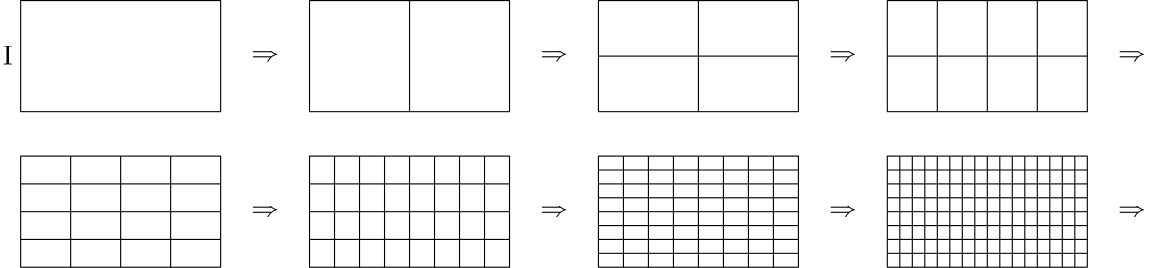 <?xml version="1.0"?>
<!DOCTYPE ipe SYSTEM "ipe.dtd">
<ipe version="70218" creator="Ipe 7.2.23">
<info created="D:20220913120850" modified="D:20220916034155"/>
<ipestyle name="basic">
<symbol name="arrow/arc(spx)">
<path stroke="sym-stroke" fill="sym-stroke" pen="sym-pen">
0 0 m
-1 0.333 l
-1 -0.333 l
h
</path>
</symbol>
<symbol name="arrow/farc(spx)">
<path stroke="sym-stroke" fill="white" pen="sym-pen">
0 0 m
-1 0.333 l
-1 -0.333 l
h
</path>
</symbol>
<symbol name="arrow/ptarc(spx)">
<path stroke="sym-stroke" fill="sym-stroke" pen="sym-pen">
0 0 m
-1 0.333 l
-0.8 0 l
-1 -0.333 l
h
</path>
</symbol>
<symbol name="arrow/fptarc(spx)">
<path stroke="sym-stroke" fill="white" pen="sym-pen">
0 0 m
-1 0.333 l
-0.8 0 l
-1 -0.333 l
h
</path>
</symbol>
<symbol name="mark/circle(sx)" transformations="translations">
<path fill="sym-stroke">
0.6 0 0 0.6 0 0 e
0.4 0 0 0.4 0 0 e
</path>
</symbol>
<symbol name="mark/disk(sx)" transformations="translations">
<path fill="sym-stroke">
0.6 0 0 0.6 0 0 e
</path>
</symbol>
<symbol name="mark/fdisk(sfx)" transformations="translations">
<group>
<path fill="sym-fill">
0.5 0 0 0.5 0 0 e
</path>
<path fill="sym-stroke" fillrule="eofill">
0.6 0 0 0.6 0 0 e
0.4 0 0 0.4 0 0 e
</path>
</group>
</symbol>
<symbol name="mark/box(sx)" transformations="translations">
<path fill="sym-stroke" fillrule="eofill">
-0.6 -0.6 m
0.6 -0.6 l
0.6 0.6 l
-0.6 0.6 l
h
-0.4 -0.4 m
0.4 -0.4 l
0.4 0.4 l
-0.4 0.4 l
h
</path>
</symbol>
<symbol name="mark/square(sx)" transformations="translations">
<path fill="sym-stroke">
-0.6 -0.6 m
0.6 -0.6 l
0.6 0.6 l
-0.6 0.6 l
h
</path>
</symbol>
<symbol name="mark/fsquare(sfx)" transformations="translations">
<group>
<path fill="sym-fill">
-0.5 -0.5 m
0.5 -0.5 l
0.5 0.5 l
-0.5 0.5 l
h
</path>
<path fill="sym-stroke" fillrule="eofill">
-0.6 -0.6 m
0.6 -0.6 l
0.6 0.6 l
-0.6 0.6 l
h
-0.4 -0.4 m
0.4 -0.4 l
0.4 0.4 l
-0.4 0.4 l
h
</path>
</group>
</symbol>
<symbol name="mark/cross(sx)" transformations="translations">
<group>
<path fill="sym-stroke">
-0.43 -0.57 m
0.57 0.43 l
0.43 0.57 l
-0.57 -0.43 l
h
</path>
<path fill="sym-stroke">
-0.43 0.57 m
0.57 -0.43 l
0.43 -0.57 l
-0.57 0.43 l
h
</path>
</group>
</symbol>
<symbol name="arrow/fnormal(spx)">
<path stroke="sym-stroke" fill="white" pen="sym-pen">
0 0 m
-1 0.333 l
-1 -0.333 l
h
</path>
</symbol>
<symbol name="arrow/pointed(spx)">
<path stroke="sym-stroke" fill="sym-stroke" pen="sym-pen">
0 0 m
-1 0.333 l
-0.8 0 l
-1 -0.333 l
h
</path>
</symbol>
<symbol name="arrow/fpointed(spx)">
<path stroke="sym-stroke" fill="white" pen="sym-pen">
0 0 m
-1 0.333 l
-0.8 0 l
-1 -0.333 l
h
</path>
</symbol>
<symbol name="arrow/linear(spx)">
<path stroke="sym-stroke" pen="sym-pen">
-1 0.333 m
0 0 l
-1 -0.333 l
</path>
</symbol>
<symbol name="arrow/fdouble(spx)">
<path stroke="sym-stroke" fill="white" pen="sym-pen">
0 0 m
-1 0.333 l
-1 -0.333 l
h
-1 0 m
-2 0.333 l
-2 -0.333 l
h
</path>
</symbol>
<symbol name="arrow/double(spx)">
<path stroke="sym-stroke" fill="sym-stroke" pen="sym-pen">
0 0 m
-1 0.333 l
-1 -0.333 l
h
-1 0 m
-2 0.333 l
-2 -0.333 l
h
</path>
</symbol>
<symbol name="arrow/mid-normal(spx)">
<path stroke="sym-stroke" fill="sym-stroke" pen="sym-pen">
0.5 0 m
-0.5 0.333 l
-0.5 -0.333 l
h
</path>
</symbol>
<symbol name="arrow/mid-fnormal(spx)">
<path stroke="sym-stroke" fill="white" pen="sym-pen">
0.5 0 m
-0.5 0.333 l
-0.5 -0.333 l
h
</path>
</symbol>
<symbol name="arrow/mid-pointed(spx)">
<path stroke="sym-stroke" fill="sym-stroke" pen="sym-pen">
0.5 0 m
-0.5 0.333 l
-0.3 0 l
-0.5 -0.333 l
h
</path>
</symbol>
<symbol name="arrow/mid-fpointed(spx)">
<path stroke="sym-stroke" fill="white" pen="sym-pen">
0.5 0 m
-0.5 0.333 l
-0.3 0 l
-0.5 -0.333 l
h
</path>
</symbol>
<symbol name="arrow/mid-double(spx)">
<path stroke="sym-stroke" fill="sym-stroke" pen="sym-pen">
1 0 m
0 0.333 l
0 -0.333 l
h
0 0 m
-1 0.333 l
-1 -0.333 l
h
</path>
</symbol>
<symbol name="arrow/mid-fdouble(spx)">
<path stroke="sym-stroke" fill="white" pen="sym-pen">
1 0 m
0 0.333 l
0 -0.333 l
h
0 0 m
-1 0.333 l
-1 -0.333 l
h
</path>
</symbol>
<anglesize name="22.5 deg" value="22.5"/>
<anglesize name="30 deg" value="30"/>
<anglesize name="45 deg" value="45"/>
<anglesize name="60 deg" value="60"/>
<anglesize name="90 deg" value="90"/>
<arrowsize name="large" value="10"/>
<arrowsize name="small" value="5"/>
<arrowsize name="tiny" value="3"/>
<color name="blue" value="0 0 1"/>
<color name="brown" value="0.647 0.165 0.165"/>
<color name="darkblue" value="0 0 0.545"/>
<color name="darkcyan" value="0 0.545 0.545"/>
<color name="darkgray" value="0.663"/>
<color name="darkgreen" value="0 0.392 0"/>
<color name="darkmagenta" value="0.545 0 0.545"/>
<color name="darkorange" value="1 0.549 0"/>
<color name="darkred" value="0.545 0 0"/>
<color name="gold" value="1 0.843 0"/>
<color name="gray" value="0.745"/>
<color name="green" value="0 1 0"/>
<color name="lightblue" value="0.678 0.847 0.902"/>
<color name="lightcyan" value="0.878 1 1"/>
<color name="lightgray" value="0.827"/>
<color name="lightgreen" value="0.565 0.933 0.565"/>
<color name="lightyellow" value="1 1 0.878"/>
<color name="navy" value="0 0 0.502"/>
<color name="orange" value="1 0.647 0"/>
<color name="pink" value="1 0.753 0.796"/>
<color name="purple" value="0.627 0.125 0.941"/>
<color name="red" value="1 0 0"/>
<color name="seagreen" value="0.18 0.545 0.341"/>
<color name="turquoise" value="0.251 0.878 0.816"/>
<color name="violet" value="0.933 0.51 0.933"/>
<color name="yellow" value="1 1 0"/>
<dashstyle name="dash dot dotted" value="[4 2 1 2 1 2] 0"/>
<dashstyle name="dash dotted" value="[4 2 1 2] 0"/>
<dashstyle name="dashed" value="[4] 0"/>
<dashstyle name="dotted" value="[1 3] 0"/>
<gridsize name="10 pts (~3.5 mm)" value="10"/>
<gridsize name="14 pts (~5 mm)" value="14"/>
<gridsize name="16 pts (~6 mm)" value="16"/>
<gridsize name="20 pts (~7 mm)" value="20"/>
<gridsize name="28 pts (~10 mm)" value="28"/>
<gridsize name="32 pts (~12 mm)" value="32"/>
<gridsize name="4 pts" value="4"/>
<gridsize name="56 pts (~20 mm)" value="56"/>
<gridsize name="8 pts (~3 mm)" value="8"/>
<opacity name="10%" value="0.1"/>
<opacity name="30%" value="0.3"/>
<opacity name="50%" value="0.5"/>
<opacity name="75%" value="0.75"/>
<pen name="fat" value="1.2"/>
<pen name="heavier" value="0.8"/>
<pen name="ultrafat" value="2"/>
<symbolsize name="large" value="5"/>
<symbolsize name="small" value="2"/>
<symbolsize name="tiny" value="1.1"/>
<textsize name="Huge" value="\Huge"/>
<textsize name="LARGE" value="\LARGE"/>
<textsize name="Large" value="\Large"/>
<textsize name="footnote" value="\footnotesize"/>
<textsize name="huge" value="\huge"/>
<textsize name="large" value="\large"/>
<textsize name="small" value="\small"/>
<textsize name="tiny" value="\tiny"/>
<textstyle name="center" begin="\begin{center}" end="\end{center}"/>
<textstyle name="item" begin="\begin{itemize}\item{}" end="\end{itemize}"/>
<textstyle name="itemize" begin="\begin{itemize}" end="\end{itemize}"/>
<tiling name="falling" angle="-60" step="4" width="1"/>
<tiling name="rising" angle="30" step="4" width="1"/>
</ipestyle>
<ipestyle name="specific">
<symbol name="arrow/arc(spx)">
<path stroke="sym-stroke" fill="sym-stroke" pen="sym-pen">
0 0 m
-1 0.333 l
-1 -0.333 l
h
</path>
</symbol>
<symbol name="arrow/farc(spx)">
<path stroke="sym-stroke" fill="white" pen="sym-pen">
0 0 m
-1 0.333 l
-1 -0.333 l
h
</path>
</symbol>
<symbol name="arrow/ptarc(spx)">
<path stroke="sym-stroke" fill="sym-stroke" pen="sym-pen">
0 0 m
-1 0.333 l
-0.8 0 l
-1 -0.333 l
h
</path>
</symbol>
<symbol name="arrow/fptarc(spx)">
<path stroke="sym-stroke" fill="white" pen="sym-pen">
0 0 m
-1 0.333 l
-0.8 0 l
-1 -0.333 l
h
</path>
</symbol>
<symbol name="mark/circle(sx)" transformations="translations">
<path fill="sym-stroke">
0.6 0 0 0.6 0 0 e
0.4 0 0 0.4 0 0 e
</path>
</symbol>
<symbol name="mark/disk(sx)" transformations="translations">
<path fill="sym-stroke">
0.6 0 0 0.6 0 0 e
</path>
</symbol>
<symbol name="mark/fdisk(sfx)" transformations="translations">
<group>
<path fill="sym-fill">
0.5 0 0 0.5 0 0 e
</path>
<path fill="sym-stroke" fillrule="eofill">
0.6 0 0 0.6 0 0 e
0.4 0 0 0.4 0 0 e
</path>
</group>
</symbol>
<symbol name="mark/box(sx)" transformations="translations">
<path fill="sym-stroke" fillrule="eofill">
-0.6 -0.6 m
0.6 -0.6 l
0.6 0.6 l
-0.6 0.6 l
h
-0.4 -0.4 m
0.4 -0.4 l
0.4 0.4 l
-0.4 0.4 l
h
</path>
</symbol>
<symbol name="mark/square(sx)" transformations="translations">
<path fill="sym-stroke">
-0.6 -0.6 m
0.6 -0.6 l
0.6 0.6 l
-0.6 0.6 l
h
</path>
</symbol>
<symbol name="mark/fsquare(sfx)" transformations="translations">
<group>
<path fill="sym-fill">
-0.5 -0.5 m
0.5 -0.5 l
0.5 0.5 l
-0.5 0.5 l
h
</path>
<path fill="sym-stroke" fillrule="eofill">
-0.6 -0.6 m
0.6 -0.6 l
0.6 0.6 l
-0.6 0.6 l
h
-0.4 -0.4 m
0.4 -0.4 l
0.4 0.4 l
-0.4 0.4 l
h
</path>
</group>
</symbol>
<symbol name="mark/cross(sx)" transformations="translations">
<group>
<path fill="sym-stroke">
-0.43 -0.57 m
0.57 0.43 l
0.43 0.57 l
-0.57 -0.43 l
h
</path>
<path fill="sym-stroke">
-0.43 0.57 m
0.57 -0.43 l
0.43 -0.57 l
-0.57 0.43 l
h
</path>
</group>
</symbol>
<symbol name="arrow/fnormal(spx)">
<path stroke="sym-stroke" fill="white" pen="sym-pen">
0 0 m
-1 0.333 l
-1 -0.333 l
h
</path>
</symbol>
<symbol name="arrow/pointed(spx)">
<path stroke="sym-stroke" fill="sym-stroke" pen="sym-pen">
0 0 m
-1 0.333 l
-0.8 0 l
-1 -0.333 l
h
</path>
</symbol>
<symbol name="arrow/fpointed(spx)">
<path stroke="sym-stroke" fill="white" pen="sym-pen">
0 0 m
-1 0.333 l
-0.8 0 l
-1 -0.333 l
h
</path>
</symbol>
<symbol name="arrow/linear(spx)">
<path stroke="sym-stroke" pen="sym-pen">
-1 0.333 m
0 0 l
-1 -0.333 l
</path>
</symbol>
<symbol name="arrow/fdouble(spx)">
<path stroke="sym-stroke" fill="white" pen="sym-pen">
0 0 m
-1 0.333 l
-1 -0.333 l
h
-1 0 m
-2 0.333 l
-2 -0.333 l
h
</path>
</symbol>
<symbol name="arrow/double(spx)">
<path stroke="sym-stroke" fill="sym-stroke" pen="sym-pen">
0 0 m
-1 0.333 l
-1 -0.333 l
h
-1 0 m
-2 0.333 l
-2 -0.333 l
h
</path>
</symbol>
<symbol name="arrow/mid-normal(spx)">
<path stroke="sym-stroke" fill="sym-stroke" pen="sym-pen">
0.5 0 m
-0.5 0.333 l
-0.5 -0.333 l
h
</path>
</symbol>
<symbol name="arrow/mid-fnormal(spx)">
<path stroke="sym-stroke" fill="white" pen="sym-pen">
0.5 0 m
-0.5 0.333 l
-0.5 -0.333 l
h
</path>
</symbol>
<symbol name="arrow/mid-pointed(spx)">
<path stroke="sym-stroke" fill="sym-stroke" pen="sym-pen">
0.5 0 m
-0.5 0.333 l
-0.3 0 l
-0.5 -0.333 l
h
</path>
</symbol>
<symbol name="arrow/mid-fpointed(spx)">
<path stroke="sym-stroke" fill="white" pen="sym-pen">
0.5 0 m
-0.5 0.333 l
-0.3 0 l
-0.5 -0.333 l
h
</path>
</symbol>
<symbol name="arrow/mid-double(spx)">
<path stroke="sym-stroke" fill="sym-stroke" pen="sym-pen">
1 0 m
0 0.333 l
0 -0.333 l
h
0 0 m
-1 0.333 l
-1 -0.333 l
h
</path>
</symbol>
<symbol name="arrow/mid-fdouble(spx)">
<path stroke="sym-stroke" fill="white" pen="sym-pen">
1 0 m
0 0.333 l
0 -0.333 l
h
0 0 m
-1 0.333 l
-1 -0.333 l
h
</path>
</symbol>
<anglesize name="22.5 deg" value="22.5"/>
<anglesize name="30 deg" value="30"/>
<anglesize name="45 deg" value="45"/>
<anglesize name="60 deg" value="60"/>
<anglesize name="90 deg" value="90"/>
<arrowsize name="large" value="10"/>
<arrowsize name="small" value="5"/>
<arrowsize name="tiny" value="3"/>
<color name="blue" value="0 0 1"/>
<color name="brown" value="0.647 0.165 0.165"/>
<color name="darkblue" value="0 0 0.545"/>
<color name="darkcyan" value="0 0.545 0.545"/>
<color name="darkgray" value="0.663"/>
<color name="darkgreen" value="0 0.392 0"/>
<color name="darkmagenta" value="0.545 0 0.545"/>
<color name="darkorange" value="1 0.549 0"/>
<color name="darkred" value="0.545 0 0"/>
<color name="gold" value="1 0.843 0"/>
<color name="gray" value="0.745"/>
<color name="green" value="0 1 0"/>
<color name="lightblue" value="0.678 0.847 0.902"/>
<color name="lightcyan" value="0.878 1 1"/>
<color name="lightgray" value="0.827"/>
<color name="lightgreen" value="0.565 0.933 0.565"/>
<color name="lightyellow" value="1 1 0.878"/>
<color name="navy" value="0 0 0.502"/>
<color name="orange" value="1 0.647 0"/>
<color name="pink" value="1 0.753 0.796"/>
<color name="purple" value="0.627 0.125 0.941"/>
<color name="red" value="1 0 0"/>
<color name="seagreen" value="0.18 0.545 0.341"/>
<color name="turquoise" value="0.251 0.878 0.816"/>
<color name="violet" value="0.933 0.51 0.933"/>
<color name="yellow" value="1 1 0"/>
<dashstyle name="dash dot dotted" value="[4 2 1 2 1 2] 0"/>
<dashstyle name="dash dotted" value="[4 2 1 2] 0"/>
<dashstyle name="dashed hfq" value="[2] 0"/>
<dashstyle name="dashed" value="[4] 0"/>
<dashstyle name="dotted" value="[1 3] 0"/>
<gridsize name="1 pts" value="1"/>
<gridsize name="10 pts (~3.5 mm)" value="10"/>
<gridsize name="14 pts (~5 mm)" value="14"/>
<gridsize name="16 pts (~6 mm)" value="16"/>
<gridsize name="2 pts" value="2"/>
<gridsize name="20 pts (~7 mm)" value="20"/>
<gridsize name="28 pts (~10 mm)" value="28"/>
<gridsize name="32 pts (~12 mm)" value="32"/>
<gridsize name="4 pts" value="4"/>
<gridsize name="56 pts (~20 mm)" value="56"/>
<gridsize name="8 pts (~3 mm)" value="8"/>
<opacity name="10%" value="0.1"/>
<opacity name="30%" value="0.3"/>
<opacity name="50%" value="0.5"/>
<opacity name="75%" value="0.75"/>
<pen name="fat" value="1.2"/>
<pen name="heavier" value="0.8"/>
<pen name="ultrafat" value="2"/>
<symbolsize name="large" value="5"/>
<symbolsize name="small" value="2"/>
<symbolsize name="tiny" value="1.1"/>
<textsize name="Huge" value="\Huge"/>
<textsize name="LARGE" value="\LARGE"/>
<textsize name="Large" value="\Large"/>
<textsize name="footnote" value="\footnotesize"/>
<textsize name="huge" value="\huge"/>
<textsize name="large" value="\large"/>
<textsize name="small" value="\small"/>
<textsize name="tiny" value="\tiny"/>
<textstyle name="center" begin="\begin{center}" end="\end{center}"/>
<textstyle name="item" begin="\begin{itemize}\item{}" end="\end{itemize}"/>
<textstyle name="itemize" begin="\begin{itemize}" end="\end{itemize}"/>
<preamble>
\usepackage{amsfonts, amsmath, amsthm, amssymb, mathtools}\DeclareMathSymbol{\shortminus}{\mathbin}{AMSa}{&quot;39}

</preamble>
<tiling name="falling" angle="-60" step="4" width="1"/>
<tiling name="rising" angle="30" step="4" width="1"/>
<tiling name="rising-2" angle="45" step="4" width="0.1"/>
<tiling name="falling-2" angle="-45" step="4" width="0.1"/>
<tiling name="vertical" angle="90" step="4" width="0.3"/>
<tiling name="horizontal" angle="0" step="4" width="0.3"/>
<tiling name="falling-3" angle="-45" step="2" width="0.5"/>
<tiling name="rising-3" angle="45" step="2" width="0.5"/>
<tiling name="rising-4" angle="45" step="4" width="0.2"/>
<tiling name="falling-4" angle="-45" step="4" width="0.2"/>
</ipestyle>
<page>
<layer name="alpha"/>
<view layers="alpha" active="alpha"/>
<path layer="alpha" stroke="black">
80 624 m
80 584 l
152 584 l
152 624 l
h
</path>
<path matrix="1 0 0 1 104 0" stroke="black">
80 624 m
80 584 l
152 584 l
152 624 l
h
</path>
<path matrix="1 0 0 1 208 0" stroke="black">
80 624 m
80 584 l
152 584 l
152 624 l
h
</path>
<path matrix="1 0 0 1 312 0" stroke="black">
80 624 m
80 584 l
152 584 l
152 624 l
h
</path>
<text matrix="1 0 0 1 -6.9815 -3.8275" transformations="translations" pos="170 606" stroke="black" type="label" width="9.963" height="3.655" depth="0" valign="baseline" style="math">\Rightarrow</text>
<text matrix="1 0 0 1 97.0185 -3.8275" transformations="translations" pos="170 606" stroke="black" type="label" width="9.963" height="3.655" depth="0" valign="baseline" style="math">\Rightarrow</text>
<text matrix="1 0 0 1 201.018 -3.8275" transformations="translations" pos="170 606" stroke="black" type="label" width="9.963" height="3.655" depth="0" valign="baseline" style="math">\Rightarrow</text>
<path stroke="black">
220 624 m
220 584 l
</path>
<path matrix="1 0 0 1 104 0" stroke="black">
220 624 m
220 584 l
</path>
<path stroke="black">
288 604 m
360 604 l
</path>
<path matrix="1 0 0 1 208 0" stroke="black">
220 624 m
220 584 l
</path>
<path matrix="1 0 0 1 104 0" stroke="black">
288 604 m
360 604 l
</path>
<path stroke="black">
410 624 m
410 584 l
</path>
<path matrix="1 0 0 1 36 0" stroke="black">
410 624 m
410 584 l
</path>
<text matrix="1 0 0 1 305.018 -3.8275" transformations="translations" pos="170 606" stroke="black" type="label" width="9.963" height="3.655" depth="0" valign="baseline" style="math">\Rightarrow</text>
<path matrix="1 0 0 1 0 -56" stroke="black">
80 624 m
80 584 l
152 584 l
152 624 l
h
</path>
<path matrix="1 0 0 1 -104 -56" stroke="black">
220 624 m
220 584 l
</path>
<path matrix="1 0 0 1 -208 -56" stroke="black">
288 604 m
360 604 l
</path>
<path matrix="1 0 0 1 -312 -56" stroke="black">
410 624 m
410 584 l
</path>
<path matrix="1 0 0 1 -276 -56" stroke="black">
410 624 m
410 584 l
</path>
<path matrix="1 0 0 1 104 -56" stroke="black">
80 624 m
80 584 l
152 584 l
152 624 l
h
</path>
<path matrix="1 0 0 1 0 -56" stroke="black">
220 624 m
220 584 l
</path>
<path matrix="1 0 0 1 -104 -56" stroke="black">
288 604 m
360 604 l
</path>
<path matrix="1 0 0 1 -208 -56" stroke="black">
410 624 m
410 584 l
</path>
<path matrix="1 0 0 1 -172 -56" stroke="black">
410 624 m
410 584 l
</path>
<path stroke="black">
80 558 m
152 558 l
</path>
<path matrix="1 0 0 1 0 -20" stroke="black">
80 558 m
152 558 l
</path>
<path matrix="1 0 0 1 104 0" stroke="black">
80 558 m
152 558 l
</path>
<path matrix="1 0 0 1 104 -20" stroke="black">
80 558 m
152 558 l
</path>
<path stroke="black">
193 568 m
193 528 l
</path>
<path matrix="1 0 0 1 18 0" stroke="black">
193 568 m
193 528 l
</path>
<path matrix="1 0 0 1 36 0" stroke="black">
193 568 m
193 528 l
</path>
<path matrix="1 0 0 1 54 0" stroke="black">
193 568 m
193 528 l
</path>
<path matrix="1 0 0 1 208 -56" stroke="black">
80 624 m
80 584 l
152 584 l
152 624 l
h
</path>
<path matrix="1 0 0 1 104 -56" stroke="black">
220 624 m
220 584 l
</path>
<path matrix="1 0 0 1 0 -56" stroke="black">
288 604 m
360 604 l
</path>
<path matrix="1 0 0 1 -104 -56" stroke="black">
410 624 m
410 584 l
</path>
<path matrix="1 0 0 1 -68 -56" stroke="black">
410 624 m
410 584 l
</path>
<path matrix="1 0 0 1 208 0" stroke="black">
80 558 m
152 558 l
</path>
<path matrix="1 0 0 1 208 -20" stroke="black">
80 558 m
152 558 l
</path>
<path matrix="1 0 0 1 104 0" stroke="black">
193 568 m
193 528 l
</path>
<path matrix="1 0 0 1 122 0" stroke="black">
193 568 m
193 528 l
</path>
<path matrix="1 0 0 1 140 0" stroke="black">
193 568 m
193 528 l
</path>
<path matrix="1 0 0 1 158 0" stroke="black">
193 568 m
193 528 l
</path>
<path stroke="black">
288 563 m
360 563 l
</path>
<path matrix="1 0 0 1 0 -10" stroke="black">
288 563 m
360 563 l
</path>
<path matrix="1 0 0 1 0 -20" stroke="black">
288 563 m
360 563 l
</path>
<path matrix="1 0 0 1 0 -30" stroke="black">
288 563 m
360 563 l
</path>
<path matrix="1 0 0 1 312 -56" stroke="black">
80 624 m
80 584 l
152 584 l
152 624 l
h
</path>
<path matrix="1 0 0 1 208 -56" stroke="black">
220 624 m
220 584 l
</path>
<path matrix="1 0 0 1 104 -56" stroke="black">
288 604 m
360 604 l
</path>
<path matrix="1 0 0 1 0 -56" stroke="black">
410 624 m
410 584 l
</path>
<path matrix="1 0 0 1 36 -56" stroke="black">
410 624 m
410 584 l
</path>
<path matrix="1 0 0 1 312 0" stroke="black">
80 558 m
152 558 l
</path>
<path matrix="1 0 0 1 312 -20" stroke="black">
80 558 m
152 558 l
</path>
<path matrix="1 0 0 1 208 0" stroke="black">
193 568 m
193 528 l
</path>
<path matrix="1 0 0 1 226 0" stroke="black">
193 568 m
193 528 l
</path>
<path matrix="1 0 0 1 244 0" stroke="black">
193 568 m
193 528 l
</path>
<path matrix="1 0 0 1 262 0" stroke="black">
193 568 m
193 528 l
</path>
<path matrix="1 0 0 1 104 0" stroke="black">
288 563 m
360 563 l
</path>
<path matrix="1 0 0 1 104 -10" stroke="black">
288 563 m
360 563 l
</path>
<path matrix="1 0 0 1 104 -20" stroke="black">
288 563 m
360 563 l
</path>
<path matrix="1 0 0 1 104 -30" stroke="black">
288 563 m
360 563 l
</path>
<path matrix="1 0 0 1.02564 -0.5 -14.5641" stroke="black">
397 568 m
397 529 l
</path>
<path matrix="1 0 0 1.02564 8.5 -14.5641" stroke="black">
397 568 m
397 529 l
</path>
<path matrix="1 0 0 1.02564 17.5 -14.5641" stroke="black">
397 568 m
397 529 l
</path>
<path matrix="1 0 0 1.02564 26.5 -14.5641" stroke="black">
397 568 m
397 529 l
</path>
<path matrix="1 0 0 1.02564 35.5 -14.5641" stroke="black">
397 568 m
397 529 l
</path>
<path matrix="1 0 0 1.02564 44.5 -14.5641" stroke="black">
397 568 m
397 529 l
</path>
<path matrix="1 0 0 1.02564 53.5 -14.5641" stroke="black">
397 568 m
397 529 l
</path>
<path matrix="1 0 0 1.02564 62.5 -14.5641" stroke="black">
397 568 m
397 529 l
</path>
<text matrix="1 0 0 1 -6.9815 -59.8275" transformations="translations" pos="170 606" stroke="black" type="label" width="9.963" height="3.655" depth="0" valign="baseline" style="math">\Rightarrow</text>
<text matrix="1 0 0 1 97.0185 -59.8275" transformations="translations" pos="170 606" stroke="black" type="label" width="9.963" height="3.655" depth="0" valign="baseline" style="math">\Rightarrow</text>
<text matrix="1 0 0 1 201.018 -59.8275" transformations="translations" pos="170 606" stroke="black" type="label" width="9.963" height="3.655" depth="0" valign="baseline" style="math">\Rightarrow</text>
<text matrix="1 0 0 1 305.019 -59.8275" transformations="translations" pos="170 606" stroke="black" type="label" width="9.963" height="3.655" depth="0" valign="baseline" style="math">\Rightarrow</text>
<text matrix="1 0 0 1 -12.4301 -27.022" transformations="translations" pos="86 628" stroke="black" type="label" width="3.598" height="6.808" depth="0" valign="baseline" style="math">\mathrm{I}</text>
</page>
</ipe>
